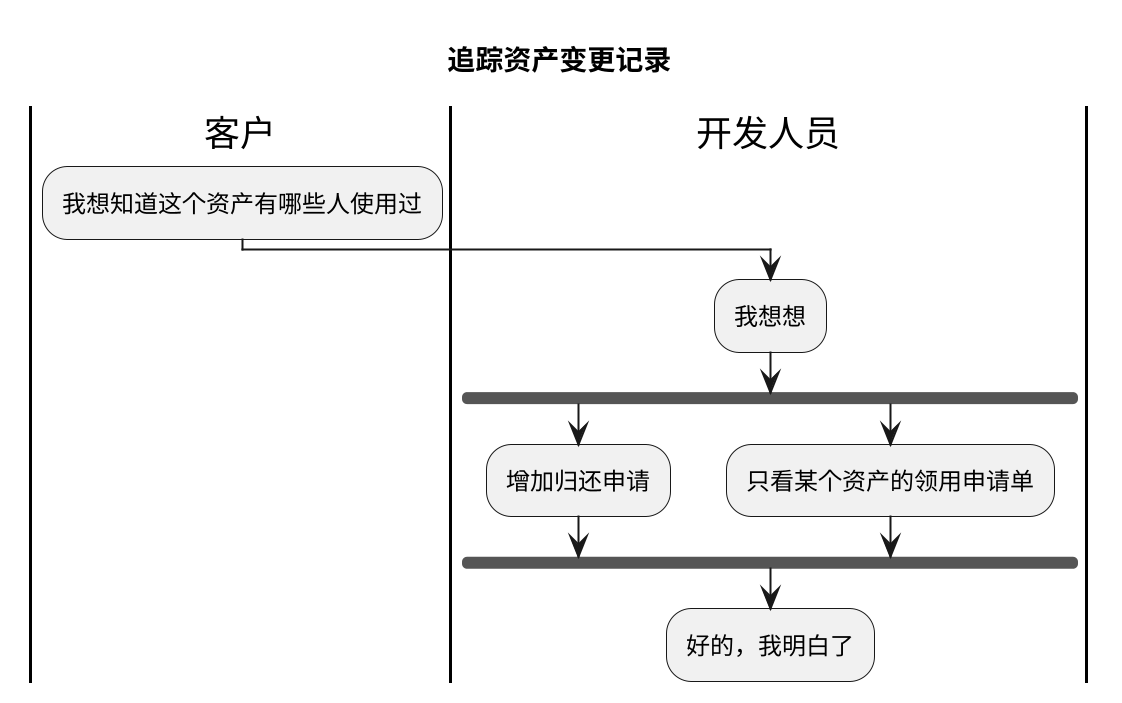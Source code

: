 @startuml
scale 2
title 追踪资产变更记录
|客户|
:我想知道这个资产有哪些人使用过;

    |开发人员|
    :我想想;
    fork
    :增加归还申请;
    fork again
    :只看某个资产的领用申请单;
    end fork
    :好的，我明白了;


@enduml